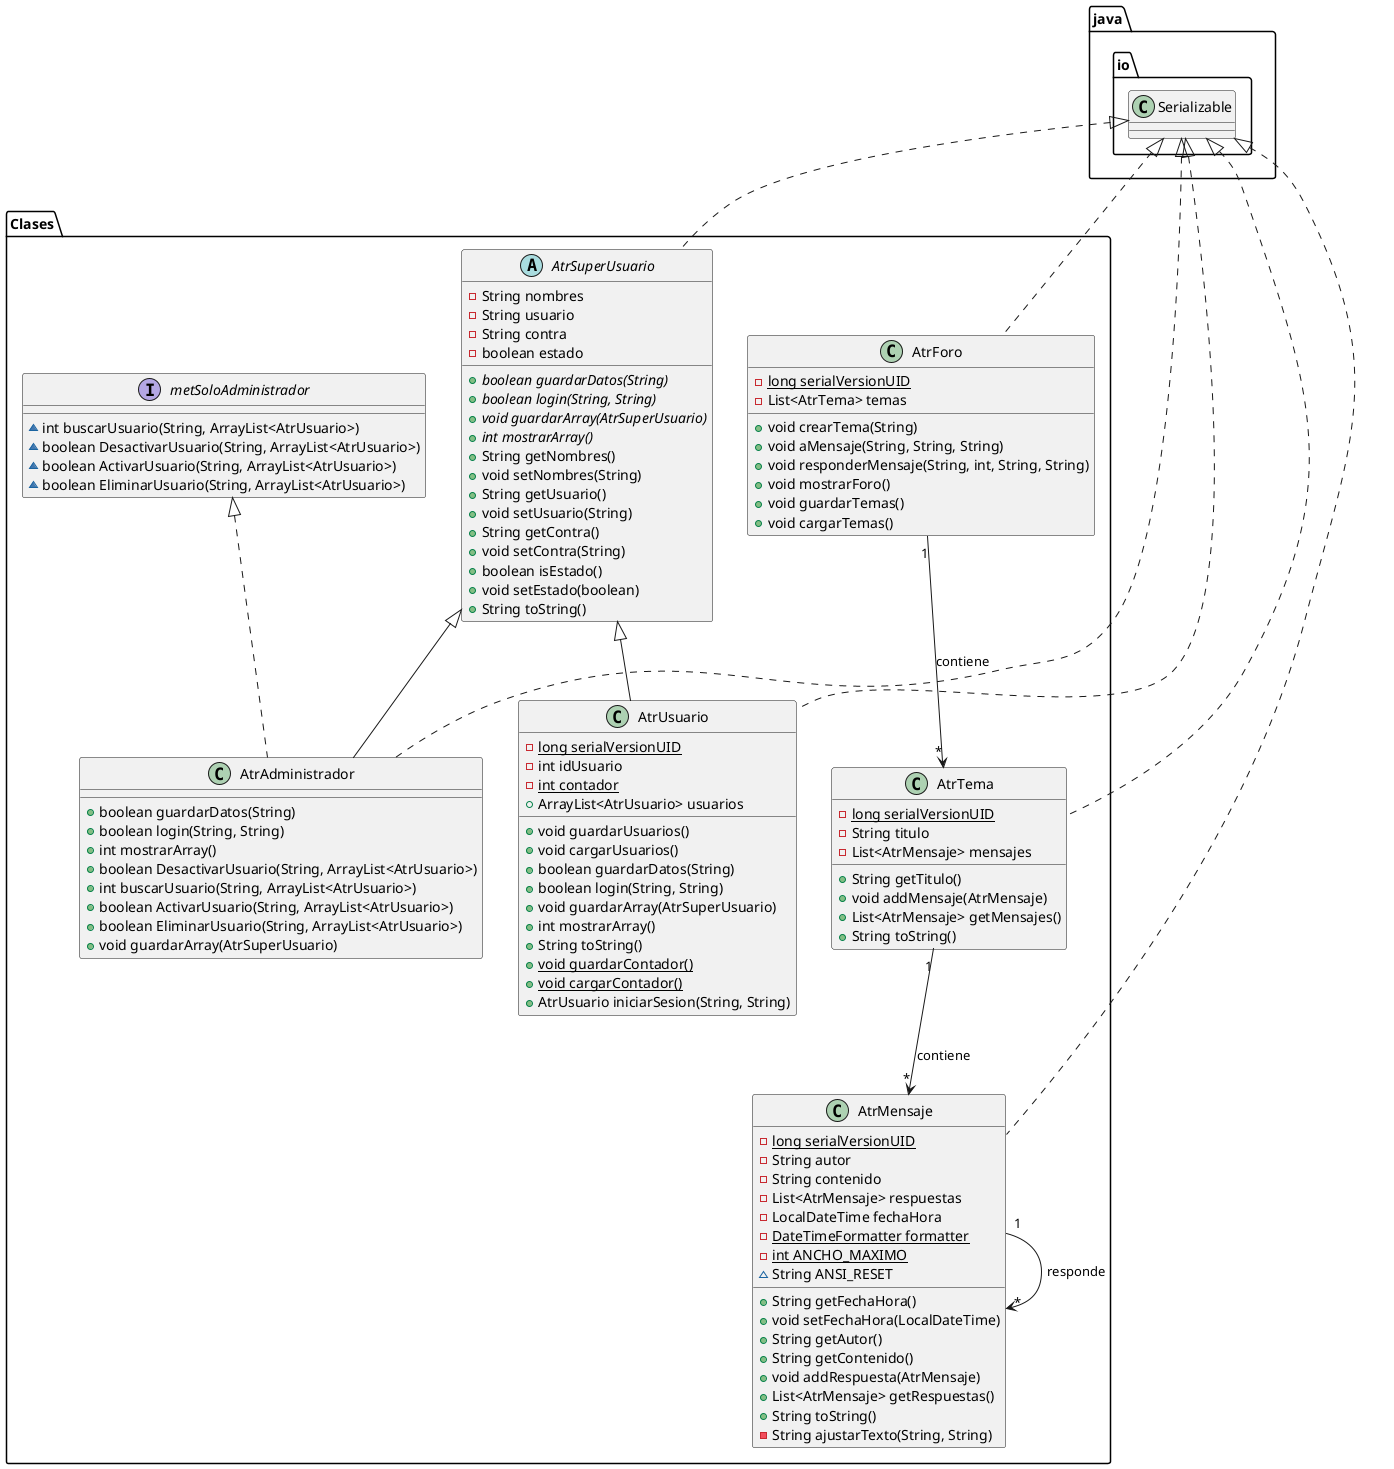 @startuml
class Clases.AtrAdministrador {
+ boolean guardarDatos(String)
+ boolean login(String, String)
+ int mostrarArray()
+ boolean DesactivarUsuario(String, ArrayList<AtrUsuario>)
+ int buscarUsuario(String, ArrayList<AtrUsuario>)
+ boolean ActivarUsuario(String, ArrayList<AtrUsuario>)
+ boolean EliminarUsuario(String, ArrayList<AtrUsuario>)
+ void guardarArray(AtrSuperUsuario)
}



class Clases.AtrMensaje {
- {static} long serialVersionUID
- String autor
- String contenido
- List<AtrMensaje> respuestas
- LocalDateTime fechaHora
- {static} DateTimeFormatter formatter
- {static} int ANCHO_MAXIMO
~ String ANSI_RESET
+ String getFechaHora()
+ void setFechaHora(LocalDateTime)
+ String getAutor()
+ String getContenido()
+ void addRespuesta(AtrMensaje)
+ List<AtrMensaje> getRespuestas()
+ String toString()
- String ajustarTexto(String, String)
}

class Clases.AtrUsuario {
- {static} long serialVersionUID
- int idUsuario
- {static} int contador
+ ArrayList<AtrUsuario> usuarios
+ void guardarUsuarios()
+ void cargarUsuarios()
+ boolean guardarDatos(String)
+ boolean login(String, String)
+ void guardarArray(AtrSuperUsuario)
+ int mostrarArray()
+ String toString()
+ {static} void guardarContador()
+ {static} void cargarContador()
+ AtrUsuario iniciarSesion(String, String)
}

interface Clases.metSoloAdministrador {
~ int buscarUsuario(String, ArrayList<AtrUsuario>)
~ boolean DesactivarUsuario(String, ArrayList<AtrUsuario>)
~ boolean ActivarUsuario(String, ArrayList<AtrUsuario>)
~ boolean EliminarUsuario(String, ArrayList<AtrUsuario>)
}

class Clases.AtrForo {
- {static} long serialVersionUID
- List<AtrTema> temas
+ void crearTema(String)
+ void aMensaje(String, String, String)
+ void responderMensaje(String, int, String, String)
+ void mostrarForo()
+ void guardarTemas()
+ void cargarTemas()
}

abstract class Clases.AtrSuperUsuario {
- String nombres
- String usuario
- String contra
- boolean estado
+ {abstract}boolean guardarDatos(String)
+ {abstract}boolean login(String, String)
+ {abstract}void guardarArray(AtrSuperUsuario)
+ {abstract}int mostrarArray()
+ String getNombres()
+ void setNombres(String)
+ String getUsuario()
+ void setUsuario(String)
+ String getContra()
+ void setContra(String)
+ boolean isEstado()
+ void setEstado(boolean)
+ String toString()
}

class Clases.AtrTema {
- {static} long serialVersionUID
- String titulo
- List<AtrMensaje> mensajes
+ String getTitulo()
+ void addMensaje(AtrMensaje)
+ List<AtrMensaje> getMensajes()
+ String toString()
}



Clases.metSoloAdministrador <|.. Clases.AtrAdministrador
java.io.Serializable <|.. Clases.AtrAdministrador
Clases.AtrSuperUsuario <|-- Clases.AtrAdministrador
java.io.Serializable <|.. Clases.AtrMensaje
java.io.Serializable <|.. Clases.AtrUsuario
Clases.AtrSuperUsuario <|-- Clases.AtrUsuario
java.io.Serializable <|.. Clases.AtrForo
java.io.Serializable <|.. Clases.AtrSuperUsuario
java.io.Serializable <|.. Clases.AtrTema

Clases.AtrForo "1" --> "*" Clases.AtrTema : contiene
Clases.AtrTema "1" --> "*" Clases.AtrMensaje : contiene
Clases.AtrMensaje "1" --> "*" Clases.AtrMensaje : responde



@enduml
